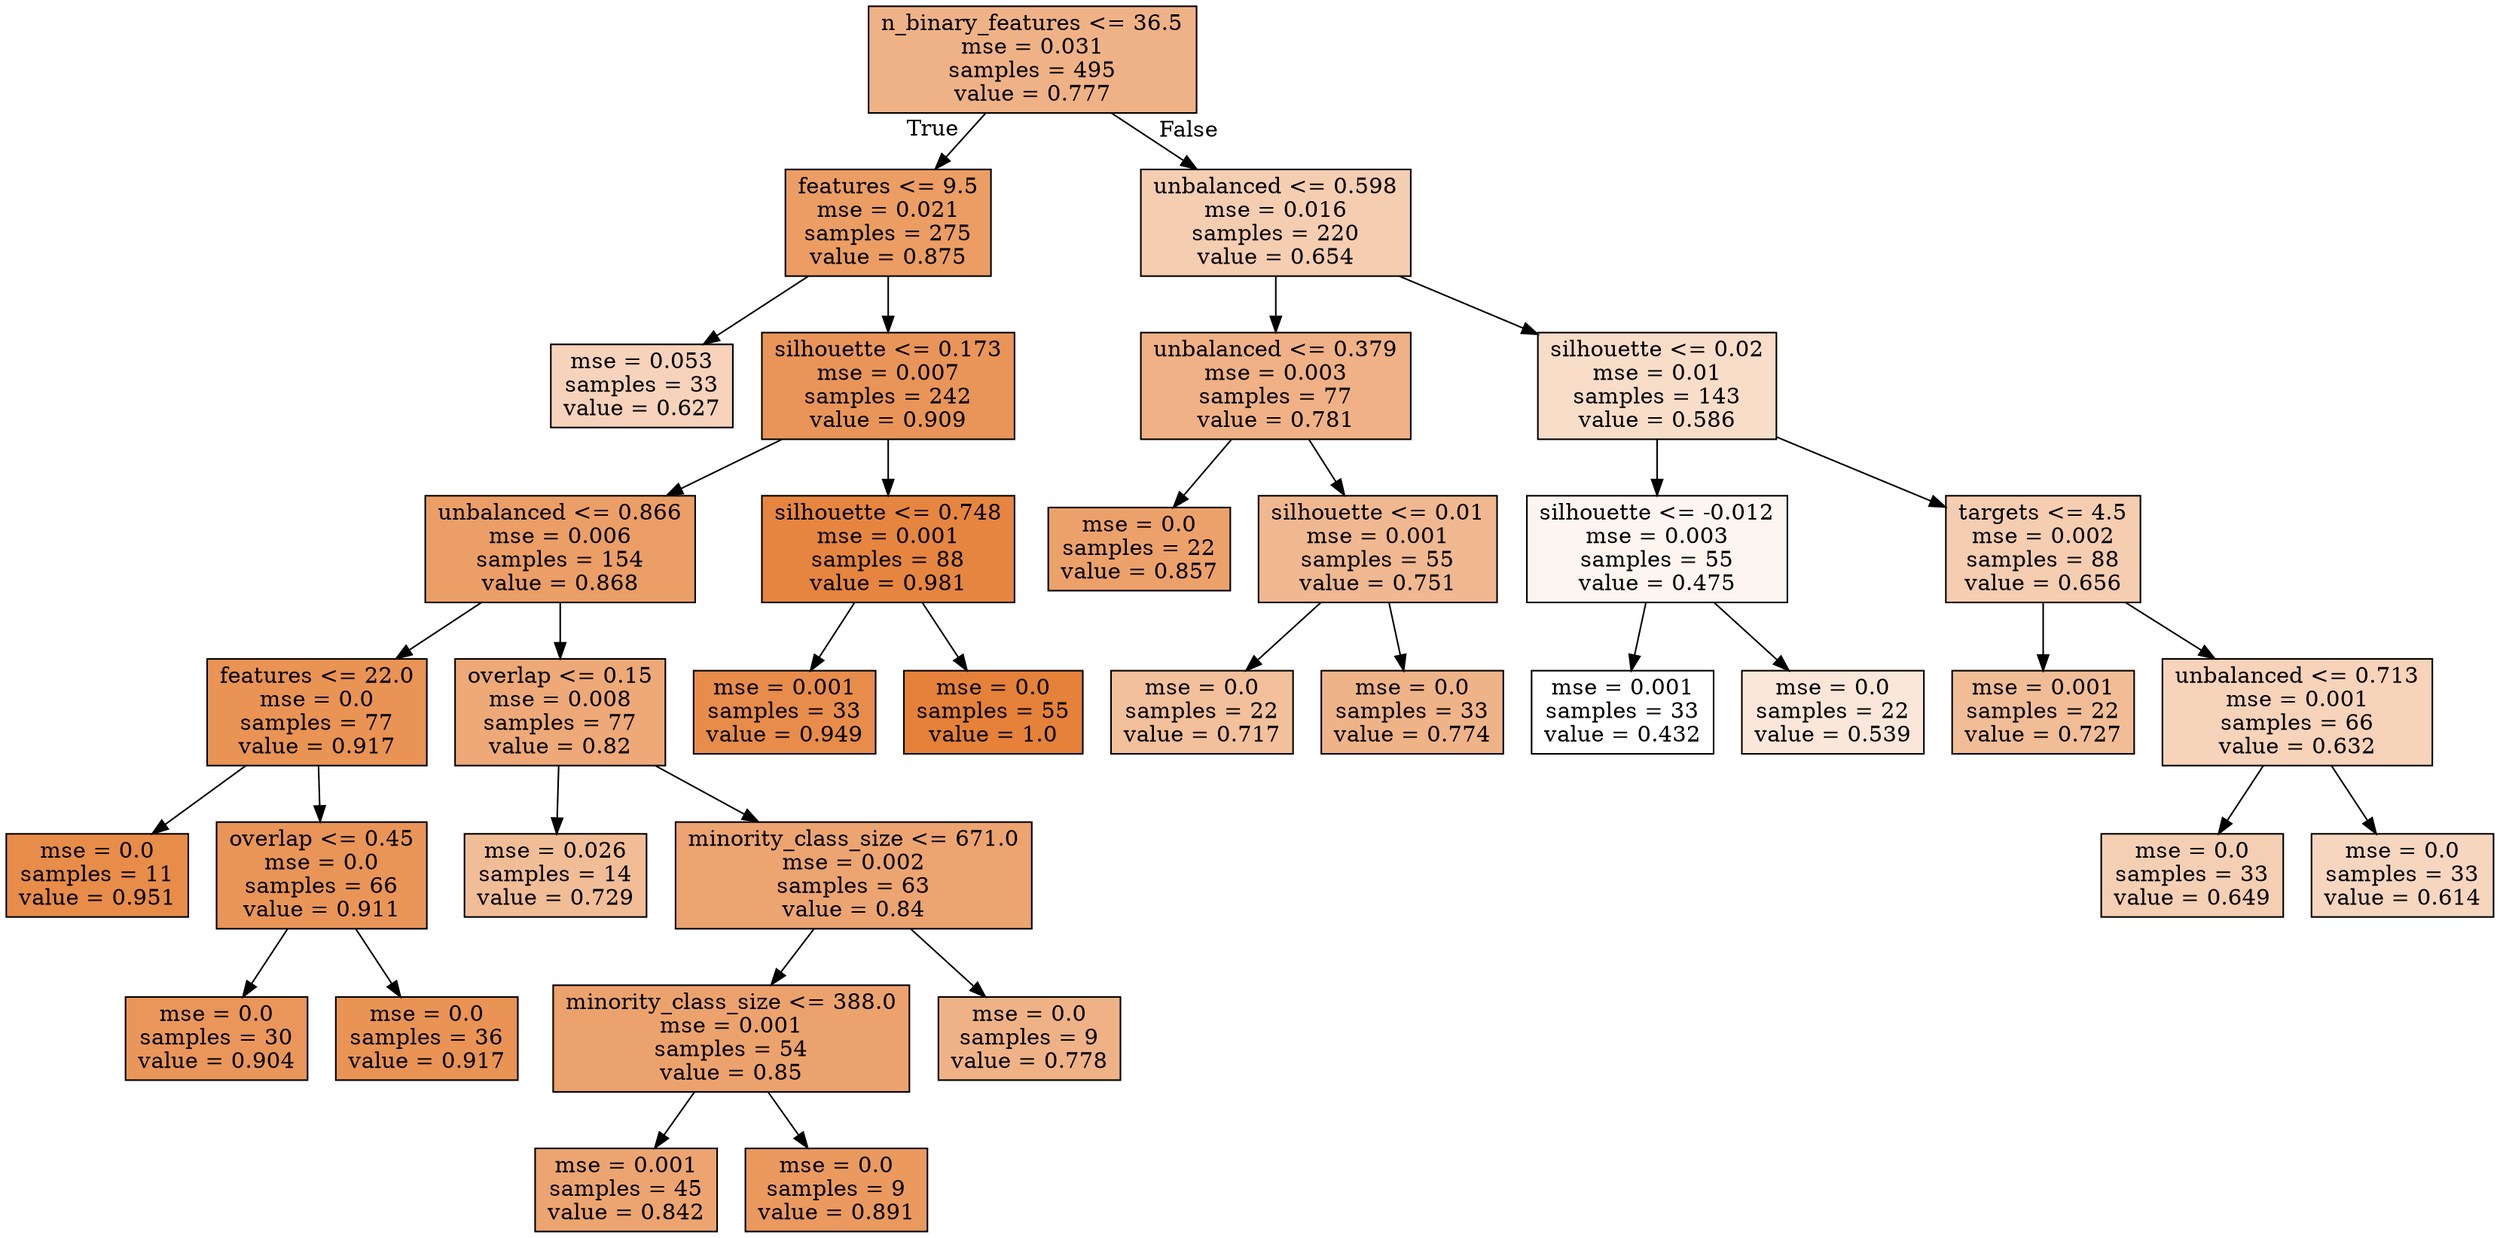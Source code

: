 digraph Tree {
node [shape=box, style="filled", color="black"] ;
0 [label="n_binary_features <= 36.5\nmse = 0.031\nsamples = 495\nvalue = 0.777", fillcolor="#e581399b"] ;
1 [label="features <= 9.5\nmse = 0.021\nsamples = 275\nvalue = 0.875", fillcolor="#e58139c7"] ;
0 -> 1 [labeldistance=2.5, labelangle=45, headlabel="True"] ;
2 [label="mse = 0.053\nsamples = 33\nvalue = 0.627", fillcolor="#e5813958"] ;
1 -> 2 ;
3 [label="silhouette <= 0.173\nmse = 0.007\nsamples = 242\nvalue = 0.909", fillcolor="#e58139d6"] ;
1 -> 3 ;
4 [label="unbalanced <= 0.866\nmse = 0.006\nsamples = 154\nvalue = 0.868", fillcolor="#e58139c4"] ;
3 -> 4 ;
5 [label="features <= 22.0\nmse = 0.0\nsamples = 77\nvalue = 0.917", fillcolor="#e58139da"] ;
4 -> 5 ;
6 [label="mse = 0.0\nsamples = 11\nvalue = 0.951", fillcolor="#e58139e9"] ;
5 -> 6 ;
7 [label="overlap <= 0.45\nmse = 0.0\nsamples = 66\nvalue = 0.911", fillcolor="#e58139d7"] ;
5 -> 7 ;
8 [label="mse = 0.0\nsamples = 30\nvalue = 0.904", fillcolor="#e58139d4"] ;
7 -> 8 ;
9 [label="mse = 0.0\nsamples = 36\nvalue = 0.917", fillcolor="#e58139da"] ;
7 -> 9 ;
10 [label="overlap <= 0.15\nmse = 0.008\nsamples = 77\nvalue = 0.82", fillcolor="#e58139ae"] ;
4 -> 10 ;
11 [label="mse = 0.026\nsamples = 14\nvalue = 0.729", fillcolor="#e5813985"] ;
10 -> 11 ;
12 [label="minority_class_size <= 671.0\nmse = 0.002\nsamples = 63\nvalue = 0.84", fillcolor="#e58139b7"] ;
10 -> 12 ;
13 [label="minority_class_size <= 388.0\nmse = 0.001\nsamples = 54\nvalue = 0.85", fillcolor="#e58139bc"] ;
12 -> 13 ;
14 [label="mse = 0.001\nsamples = 45\nvalue = 0.842", fillcolor="#e58139b8"] ;
13 -> 14 ;
15 [label="mse = 0.0\nsamples = 9\nvalue = 0.891", fillcolor="#e58139ce"] ;
13 -> 15 ;
16 [label="mse = 0.0\nsamples = 9\nvalue = 0.778", fillcolor="#e581399b"] ;
12 -> 16 ;
17 [label="silhouette <= 0.748\nmse = 0.001\nsamples = 88\nvalue = 0.981", fillcolor="#e58139f6"] ;
3 -> 17 ;
18 [label="mse = 0.001\nsamples = 33\nvalue = 0.949", fillcolor="#e58139e8"] ;
17 -> 18 ;
19 [label="mse = 0.0\nsamples = 55\nvalue = 1.0", fillcolor="#e58139ff"] ;
17 -> 19 ;
20 [label="unbalanced <= 0.598\nmse = 0.016\nsamples = 220\nvalue = 0.654", fillcolor="#e5813964"] ;
0 -> 20 [labeldistance=2.5, labelangle=-45, headlabel="False"] ;
21 [label="unbalanced <= 0.379\nmse = 0.003\nsamples = 77\nvalue = 0.781", fillcolor="#e581399d"] ;
20 -> 21 ;
22 [label="mse = 0.0\nsamples = 22\nvalue = 0.857", fillcolor="#e58139bf"] ;
21 -> 22 ;
23 [label="silhouette <= 0.01\nmse = 0.001\nsamples = 55\nvalue = 0.751", fillcolor="#e581398f"] ;
21 -> 23 ;
24 [label="mse = 0.0\nsamples = 22\nvalue = 0.717", fillcolor="#e5813980"] ;
23 -> 24 ;
25 [label="mse = 0.0\nsamples = 33\nvalue = 0.774", fillcolor="#e5813999"] ;
23 -> 25 ;
26 [label="silhouette <= 0.02\nmse = 0.01\nsamples = 143\nvalue = 0.586", fillcolor="#e5813945"] ;
20 -> 26 ;
27 [label="silhouette <= -0.012\nmse = 0.003\nsamples = 55\nvalue = 0.475", fillcolor="#e5813913"] ;
26 -> 27 ;
28 [label="mse = 0.001\nsamples = 33\nvalue = 0.432", fillcolor="#e5813900"] ;
27 -> 28 ;
29 [label="mse = 0.0\nsamples = 22\nvalue = 0.539", fillcolor="#e5813930"] ;
27 -> 29 ;
30 [label="targets <= 4.5\nmse = 0.002\nsamples = 88\nvalue = 0.656", fillcolor="#e5813964"] ;
26 -> 30 ;
31 [label="mse = 0.001\nsamples = 22\nvalue = 0.727", fillcolor="#e5813985"] ;
30 -> 31 ;
32 [label="unbalanced <= 0.713\nmse = 0.001\nsamples = 66\nvalue = 0.632", fillcolor="#e5813959"] ;
30 -> 32 ;
33 [label="mse = 0.0\nsamples = 33\nvalue = 0.649", fillcolor="#e5813961"] ;
32 -> 33 ;
34 [label="mse = 0.0\nsamples = 33\nvalue = 0.614", fillcolor="#e5813952"] ;
32 -> 34 ;
}